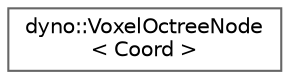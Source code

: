 digraph "Graphical Class Hierarchy"
{
 // LATEX_PDF_SIZE
  bgcolor="transparent";
  edge [fontname=Helvetica,fontsize=10,labelfontname=Helvetica,labelfontsize=10];
  node [fontname=Helvetica,fontsize=10,shape=box,height=0.2,width=0.4];
  rankdir="LR";
  Node0 [id="Node000000",label="dyno::VoxelOctreeNode\l\< Coord \>",height=0.2,width=0.4,color="grey40", fillcolor="white", style="filled",URL="$classdyno_1_1_voxel_octree_node.html",tooltip=" "];
}
